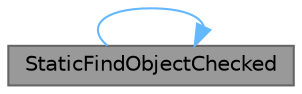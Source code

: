 digraph "StaticFindObjectChecked"
{
 // INTERACTIVE_SVG=YES
 // LATEX_PDF_SIZE
  bgcolor="transparent";
  edge [fontname=Helvetica,fontsize=10,labelfontname=Helvetica,labelfontsize=10];
  node [fontname=Helvetica,fontsize=10,shape=box,height=0.2,width=0.4];
  rankdir="LR";
  Node1 [id="Node000001",label="StaticFindObjectChecked",height=0.2,width=0.4,color="gray40", fillcolor="grey60", style="filled", fontcolor="black",tooltip="Version of StaticFindObject() that will assert if the object is not found."];
  Node1 -> Node1 [id="edge1_Node000001_Node000001",color="steelblue1",style="solid",tooltip=" "];
}
